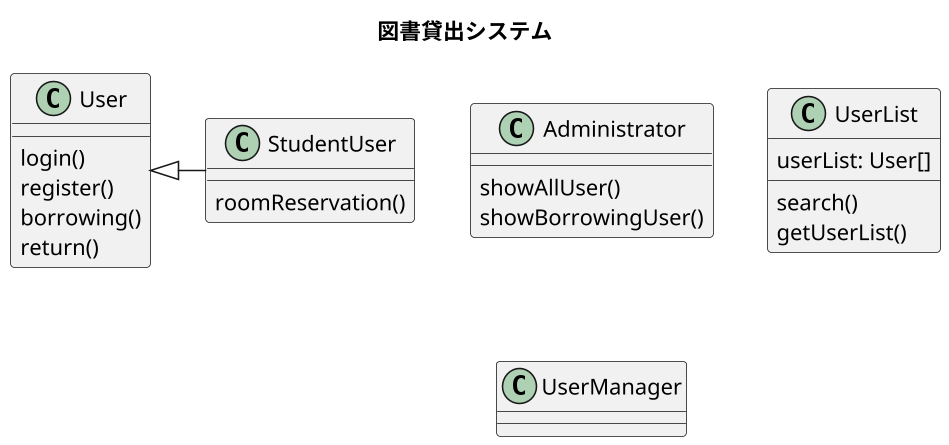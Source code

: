 @startuml

title 図書貸出システム
skinparam dpi 150

class User
class StudentUser
class Administrator

class UserList
class UserManager

User <|- StudentUser

User : login()
User : register()
User : borrowing()
User : return()

StudentUser : roomReservation()

Administrator : showAllUser()
Administrator : showBorrowingUser()

UserList : userList: User[]
UserList : search()
UserList : getUserList()

@enduml